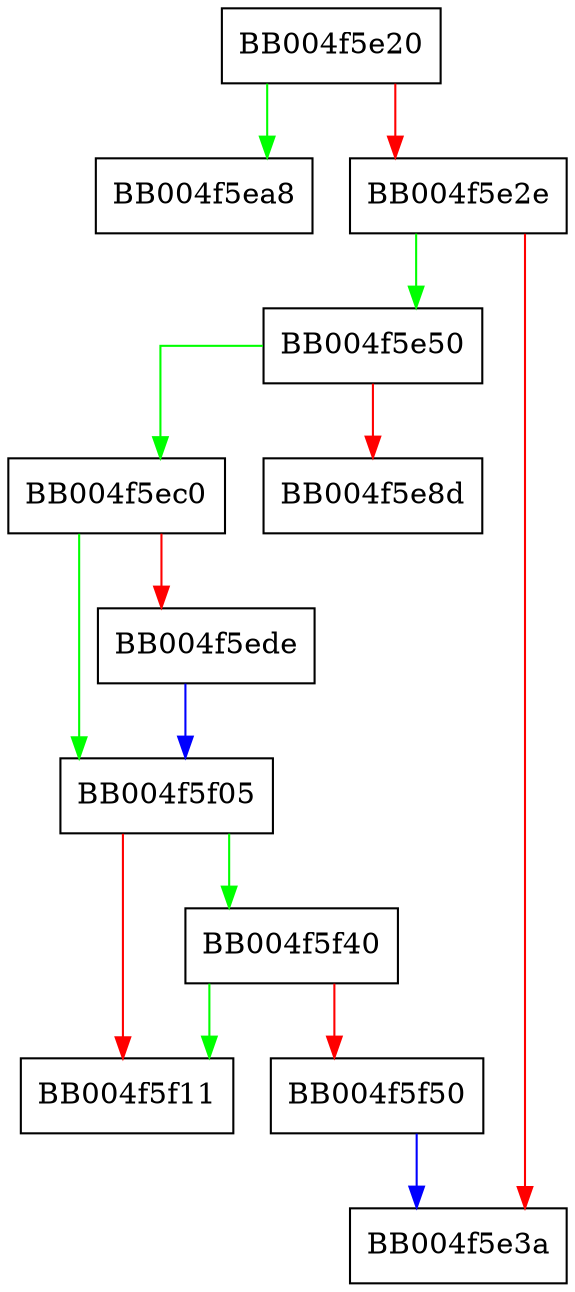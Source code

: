 digraph dtls1_dispatch_alert {
  node [shape="box"];
  graph [splines=ortho];
  BB004f5e20 -> BB004f5ea8 [color="green"];
  BB004f5e20 -> BB004f5e2e [color="red"];
  BB004f5e2e -> BB004f5e50 [color="green"];
  BB004f5e2e -> BB004f5e3a [color="red"];
  BB004f5e50 -> BB004f5ec0 [color="green"];
  BB004f5e50 -> BB004f5e8d [color="red"];
  BB004f5ec0 -> BB004f5f05 [color="green"];
  BB004f5ec0 -> BB004f5ede [color="red"];
  BB004f5ede -> BB004f5f05 [color="blue"];
  BB004f5f05 -> BB004f5f40 [color="green"];
  BB004f5f05 -> BB004f5f11 [color="red"];
  BB004f5f40 -> BB004f5f11 [color="green"];
  BB004f5f40 -> BB004f5f50 [color="red"];
  BB004f5f50 -> BB004f5e3a [color="blue"];
}